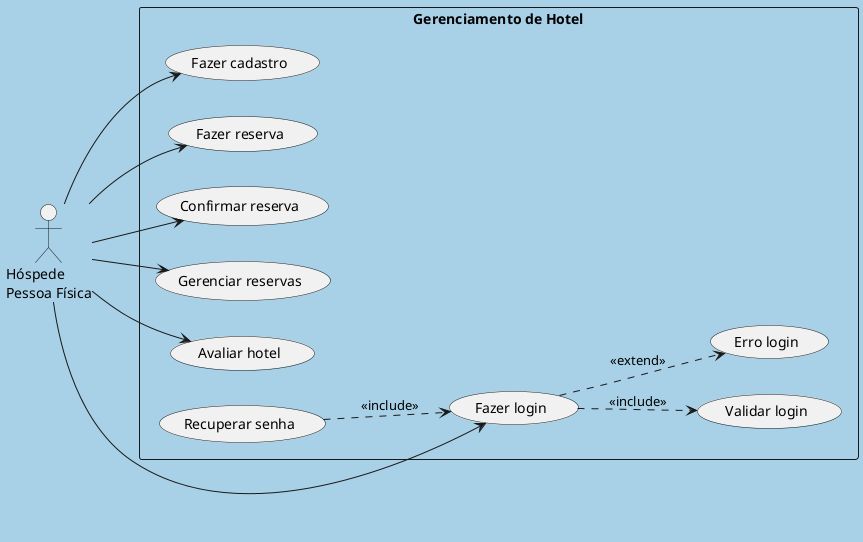 @startuml
skinparam backgroundColor #A8D0E6
skinparam actorStyle stick
left to right direction

actor "Hóspede\nPessoa Física" as HospedeFisica

rectangle "Gerenciamento de Hotel" {
  usecase "Fazer cadastro" as UC_FazerCadastro
  usecase "Fazer reserva" as UC_FazerReserva
  usecase "Confirmar reserva" as UC_ConfirmarReserva
  usecase "Gerenciar reservas" as UC_GerenciarReservas
  usecase "Avaliar hotel" as UC_AvaliarHotel
  usecase "Fazer login" as UC_FazerLogin
  usecase "Validar login" as UC_ValidarLogin
  usecase "Erro login" as UC_ErroLogin
  usecase "Recuperar senha" as UC_RecuperarSenha
}

HospedeFisica --> UC_FazerLogin
HospedeFisica --> UC_FazerCadastro
HospedeFisica --> UC_FazerReserva
HospedeFisica --> UC_ConfirmarReserva
HospedeFisica --> UC_GerenciarReservas
HospedeFisica --> UC_AvaliarHotel

UC_FazerLogin ..> UC_ValidarLogin : <<include>>
UC_FazerLogin ..> UC_ErroLogin : <<extend>>
UC_RecuperarSenha ..> UC_FazerLogin : <<include>>
@enduml
